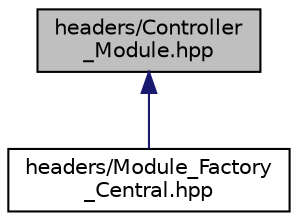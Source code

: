 digraph "headers/Controller_Module.hpp"
{
 // LATEX_PDF_SIZE
  edge [fontname="Helvetica",fontsize="10",labelfontname="Helvetica",labelfontsize="10"];
  node [fontname="Helvetica",fontsize="10",shape=record];
  Node8 [label="headers/Controller\l_Module.hpp",height=0.2,width=0.4,color="black", fillcolor="grey75", style="filled", fontcolor="black",tooltip="Module of the controllers. Create components and store the task to update and initialize each compone..."];
  Node8 -> Node9 [dir="back",color="midnightblue",fontsize="10",style="solid",fontname="Helvetica"];
  Node9 [label="headers/Module_Factory\l_Central.hpp",height=0.2,width=0.4,color="black", fillcolor="white", style="filled",URL="$da/dc1/_module___factory___central_8hpp.html",tooltip="Patch to the problem of auto-registration of static members in cpp files. Registers and stores the mo..."];
}
